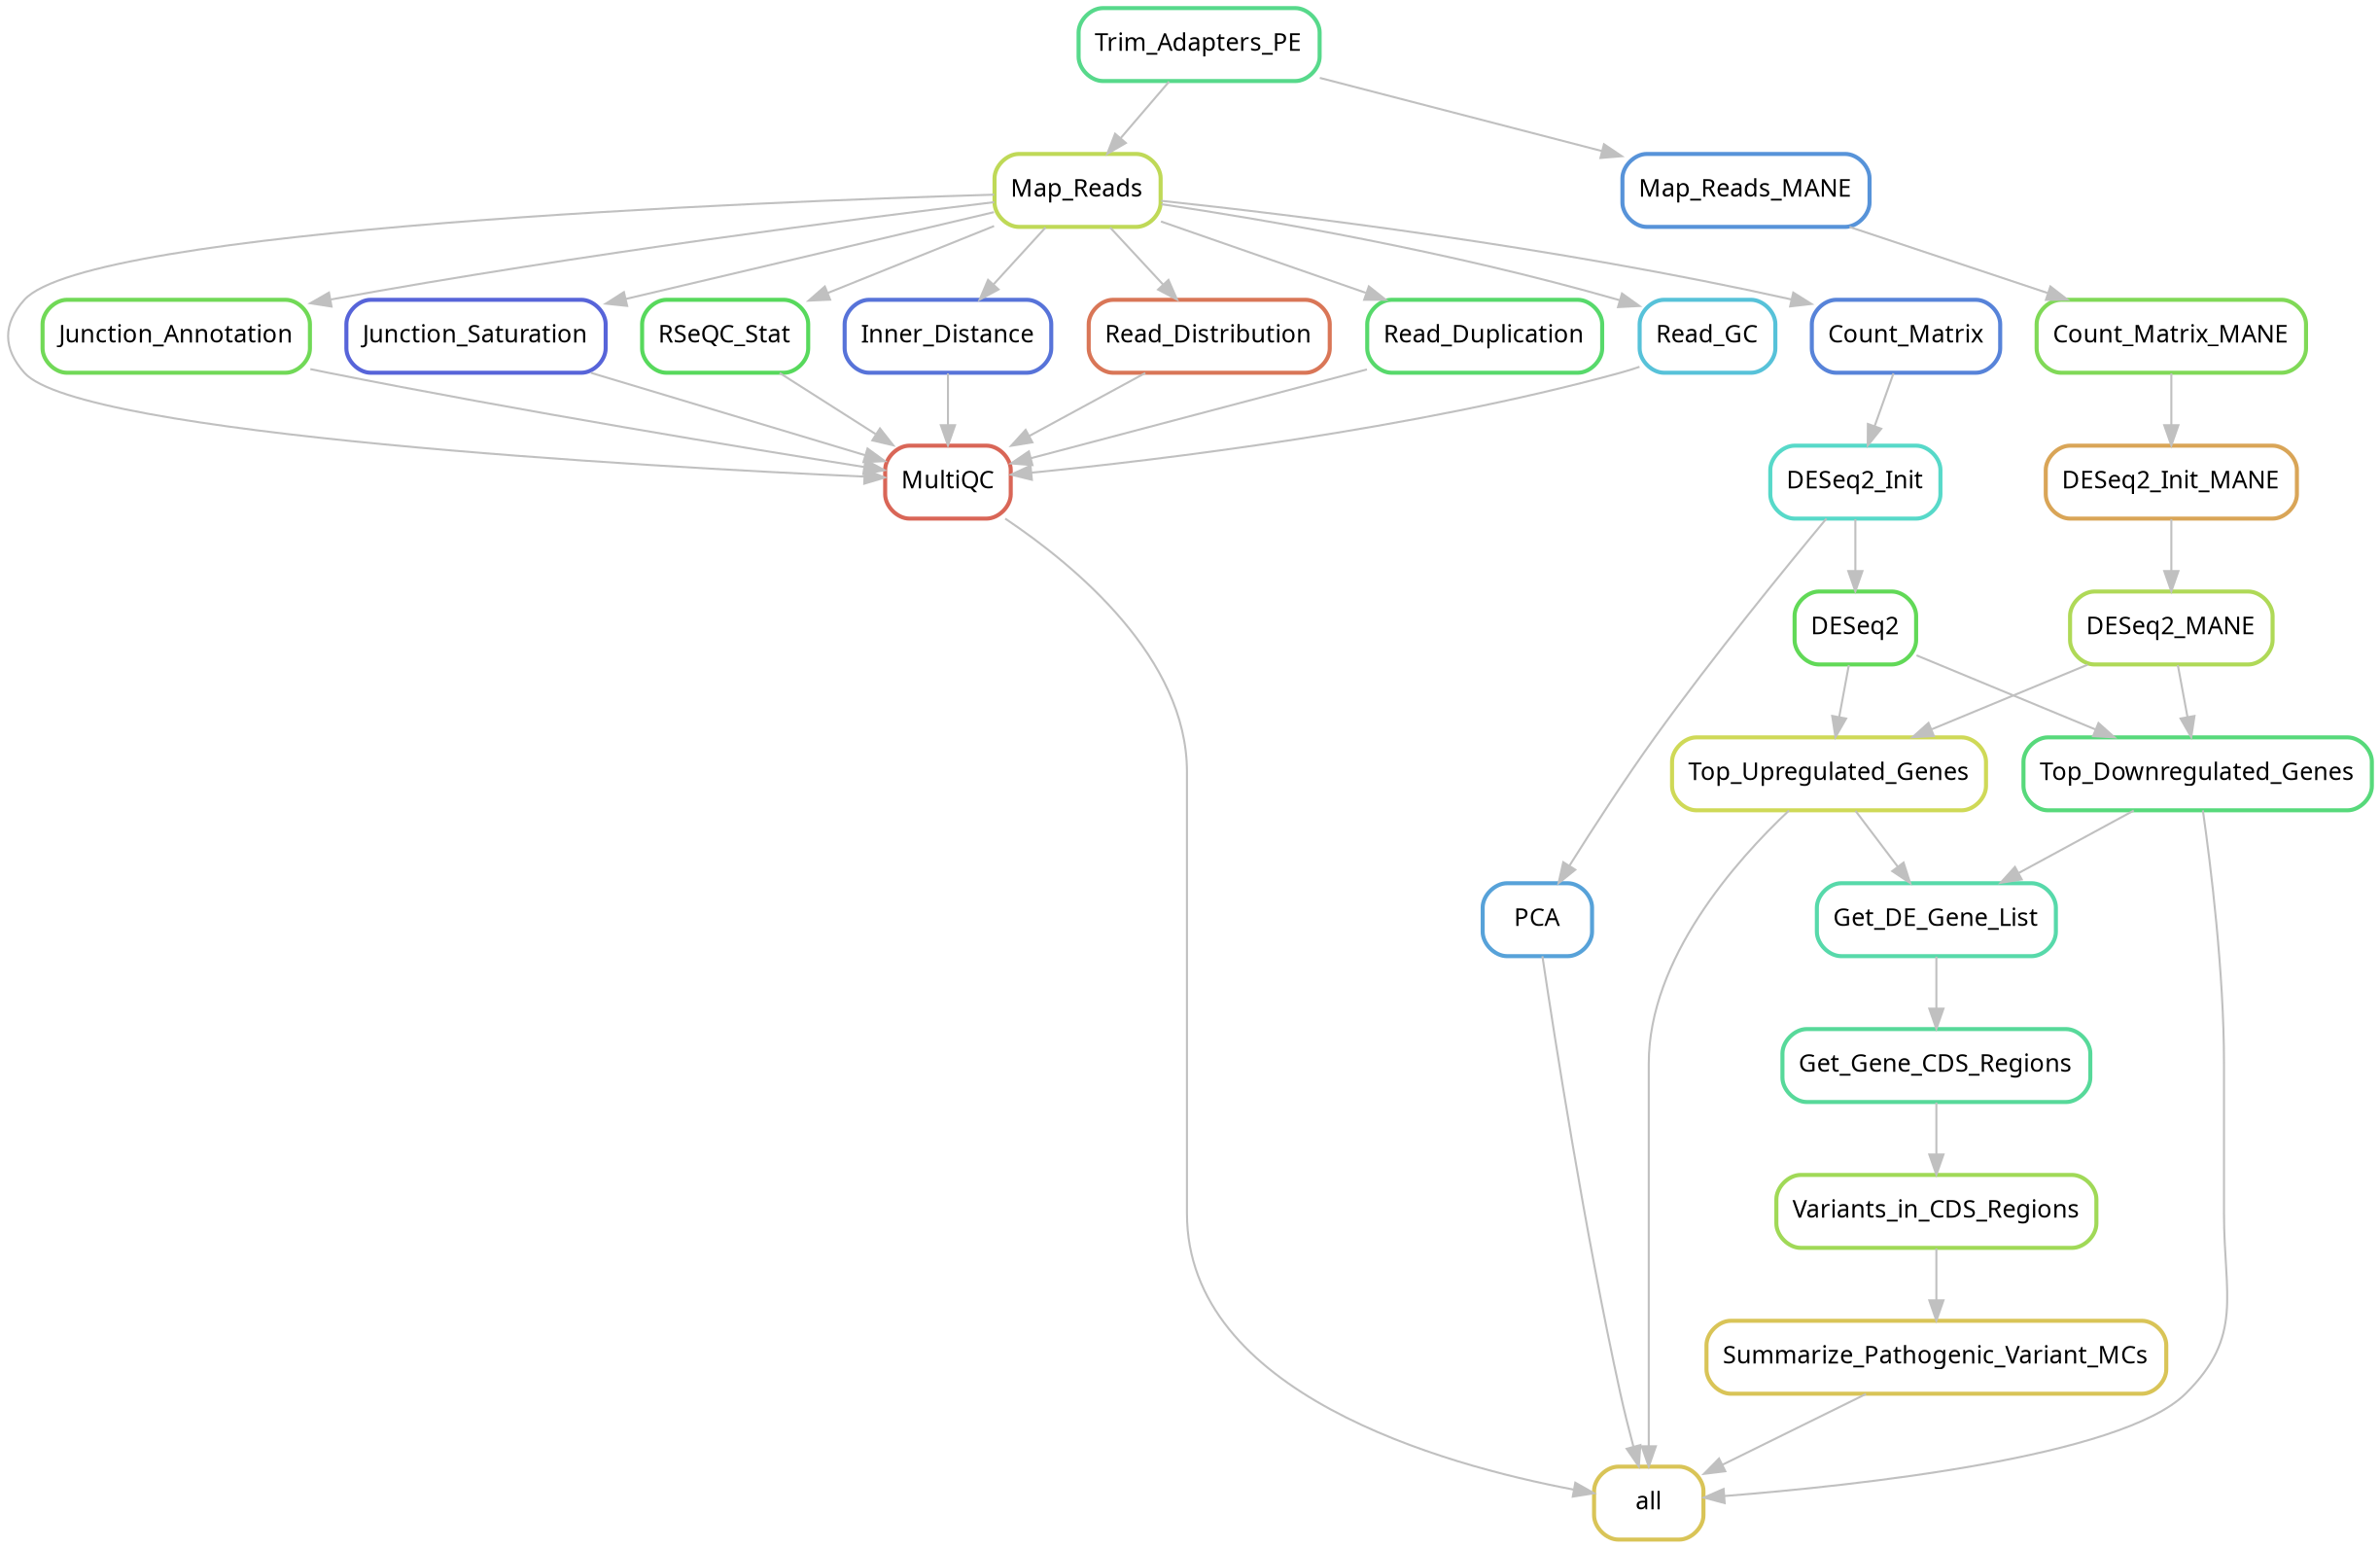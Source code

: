 digraph snakemake_dag {
    graph[bgcolor="transparent", margin=0];
    node[shape=box, style=rounded, fontname="Roboto-Regular", fontsize=12, penwidth=2];
    edge[penwidth=1, color=grey];
	0[label = "all", color = "0.14 0.6 0.85", style="rounded"];
	1[label = "PCA", color = "0.57 0.6 0.85", style="rounded"];
	2[label = "DESeq2_Init", color = "0.48 0.6 0.85", style="rounded"];
	3[label = "Count_Matrix", color = "0.61 0.6 0.85", style="rounded"];
	4[label = "Map_Reads", color = "0.20 0.6 0.85", style="rounded"];
	5[label = "Trim_Adapters_PE", color = "0.40 0.6 0.85", style="rounded"];
	6[label = "MultiQC", color = "0.02 0.6 0.85", style="rounded"];
	7[label = "Junction_Annotation", color = "0.30 0.6 0.85", style="rounded"];
	8[label = "Junction_Saturation", color = "0.65 0.6 0.85", style="rounded"];
	9[label = "RSeQC_Stat", color = "0.34 0.6 0.85", style="rounded"];
	10[label = "Inner_Distance", color = "0.63 0.6 0.85", style="rounded"];
	11[label = "Read_Distribution", color = "0.04 0.6 0.85", style="rounded"];
	12[label = "Read_Duplication", color = "0.36 0.6 0.85", style="rounded"];
	13[label = "Read_GC", color = "0.53 0.6 0.85", style="rounded"];
	14[label = "Top_Upregulated_Genes", color = "0.18 0.6 0.85", style="rounded"];
	15[label = "DESeq2", color = "0.32 0.6 0.85", style="rounded"];
	16[label = "Top_Downregulated_Genes", color = "0.38 0.6 0.85", style="rounded"];
	17[label = "DESeq2_MANE", color = "0.22 0.6 0.85", style="rounded"];
	18[label = "DESeq2_Init_MANE", color = "0.10 0.6 0.85", style="rounded"];
	19[label = "Count_Matrix_MANE", color = "0.28 0.6 0.85", style="rounded"];
	20[label = "Map_Reads_MANE", color = "0.59 0.6 0.85", style="rounded"];
	21[label = "Summarize_Pathogenic_Variant_MCs", color = "0.14 0.6 0.85", style="rounded"];
	22[label = "Variants_in_CDS_Regions", color = "0.24 0.6 0.85", style="rounded"];
	23[label = "Get_Gene_CDS_Regions", color = "0.42 0.6 0.85", style="rounded"];
	24[label = "Get_DE_Gene_List", color = "0.44 0.6 0.85", style="rounded"];
	21 -> 0
	14 -> 0
	1 -> 0
	6 -> 0
	16 -> 0
	2 -> 1
	3 -> 2
	4 -> 3
	5 -> 4
	7 -> 6
	11 -> 6
	4 -> 6
	12 -> 6
	10 -> 6
	9 -> 6
	13 -> 6
	8 -> 6
	4 -> 7
	4 -> 8
	4 -> 9
	4 -> 10
	4 -> 11
	4 -> 12
	4 -> 13
	17 -> 14
	15 -> 14
	2 -> 15
	17 -> 16
	15 -> 16
	18 -> 17
	19 -> 18
	20 -> 19
	5 -> 20
	22 -> 21
	23 -> 22
	24 -> 23
	16 -> 24
	14 -> 24
}            
